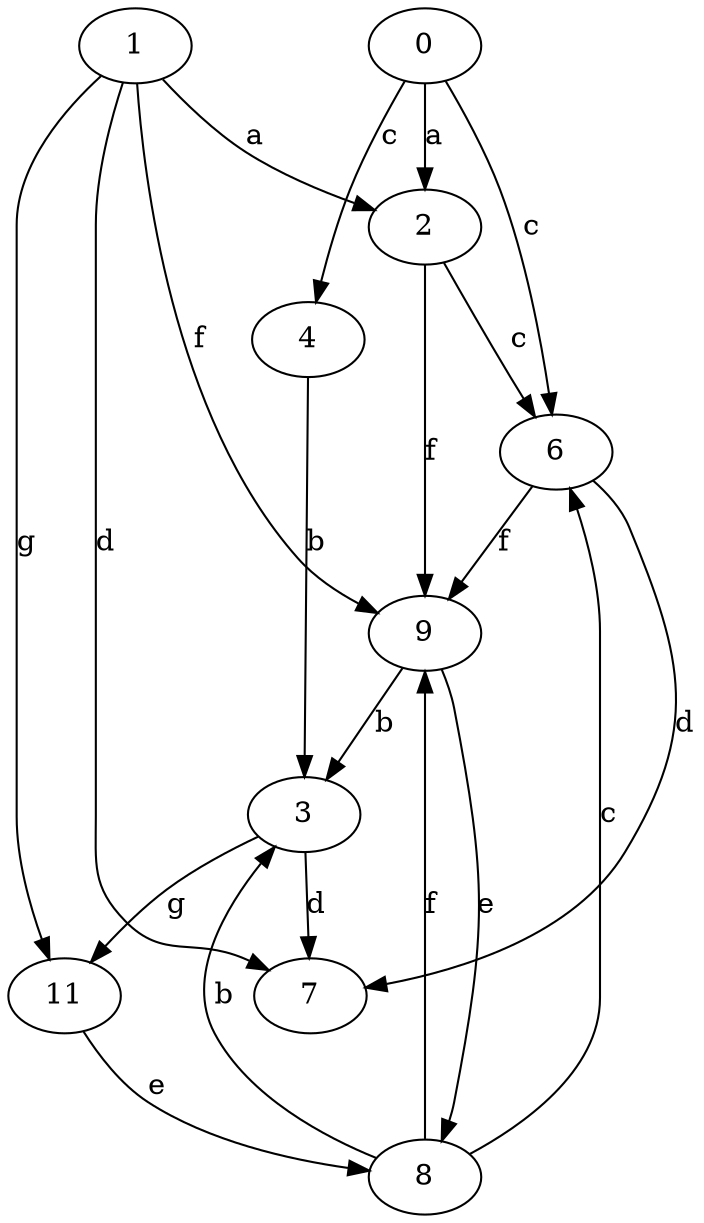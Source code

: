 strict digraph  {
1;
2;
3;
4;
6;
7;
8;
9;
0;
11;
1 -> 2  [label=a];
1 -> 7  [label=d];
1 -> 9  [label=f];
1 -> 11  [label=g];
2 -> 6  [label=c];
2 -> 9  [label=f];
3 -> 7  [label=d];
3 -> 11  [label=g];
4 -> 3  [label=b];
6 -> 7  [label=d];
6 -> 9  [label=f];
8 -> 3  [label=b];
8 -> 6  [label=c];
8 -> 9  [label=f];
9 -> 3  [label=b];
9 -> 8  [label=e];
0 -> 2  [label=a];
0 -> 4  [label=c];
0 -> 6  [label=c];
11 -> 8  [label=e];
}
